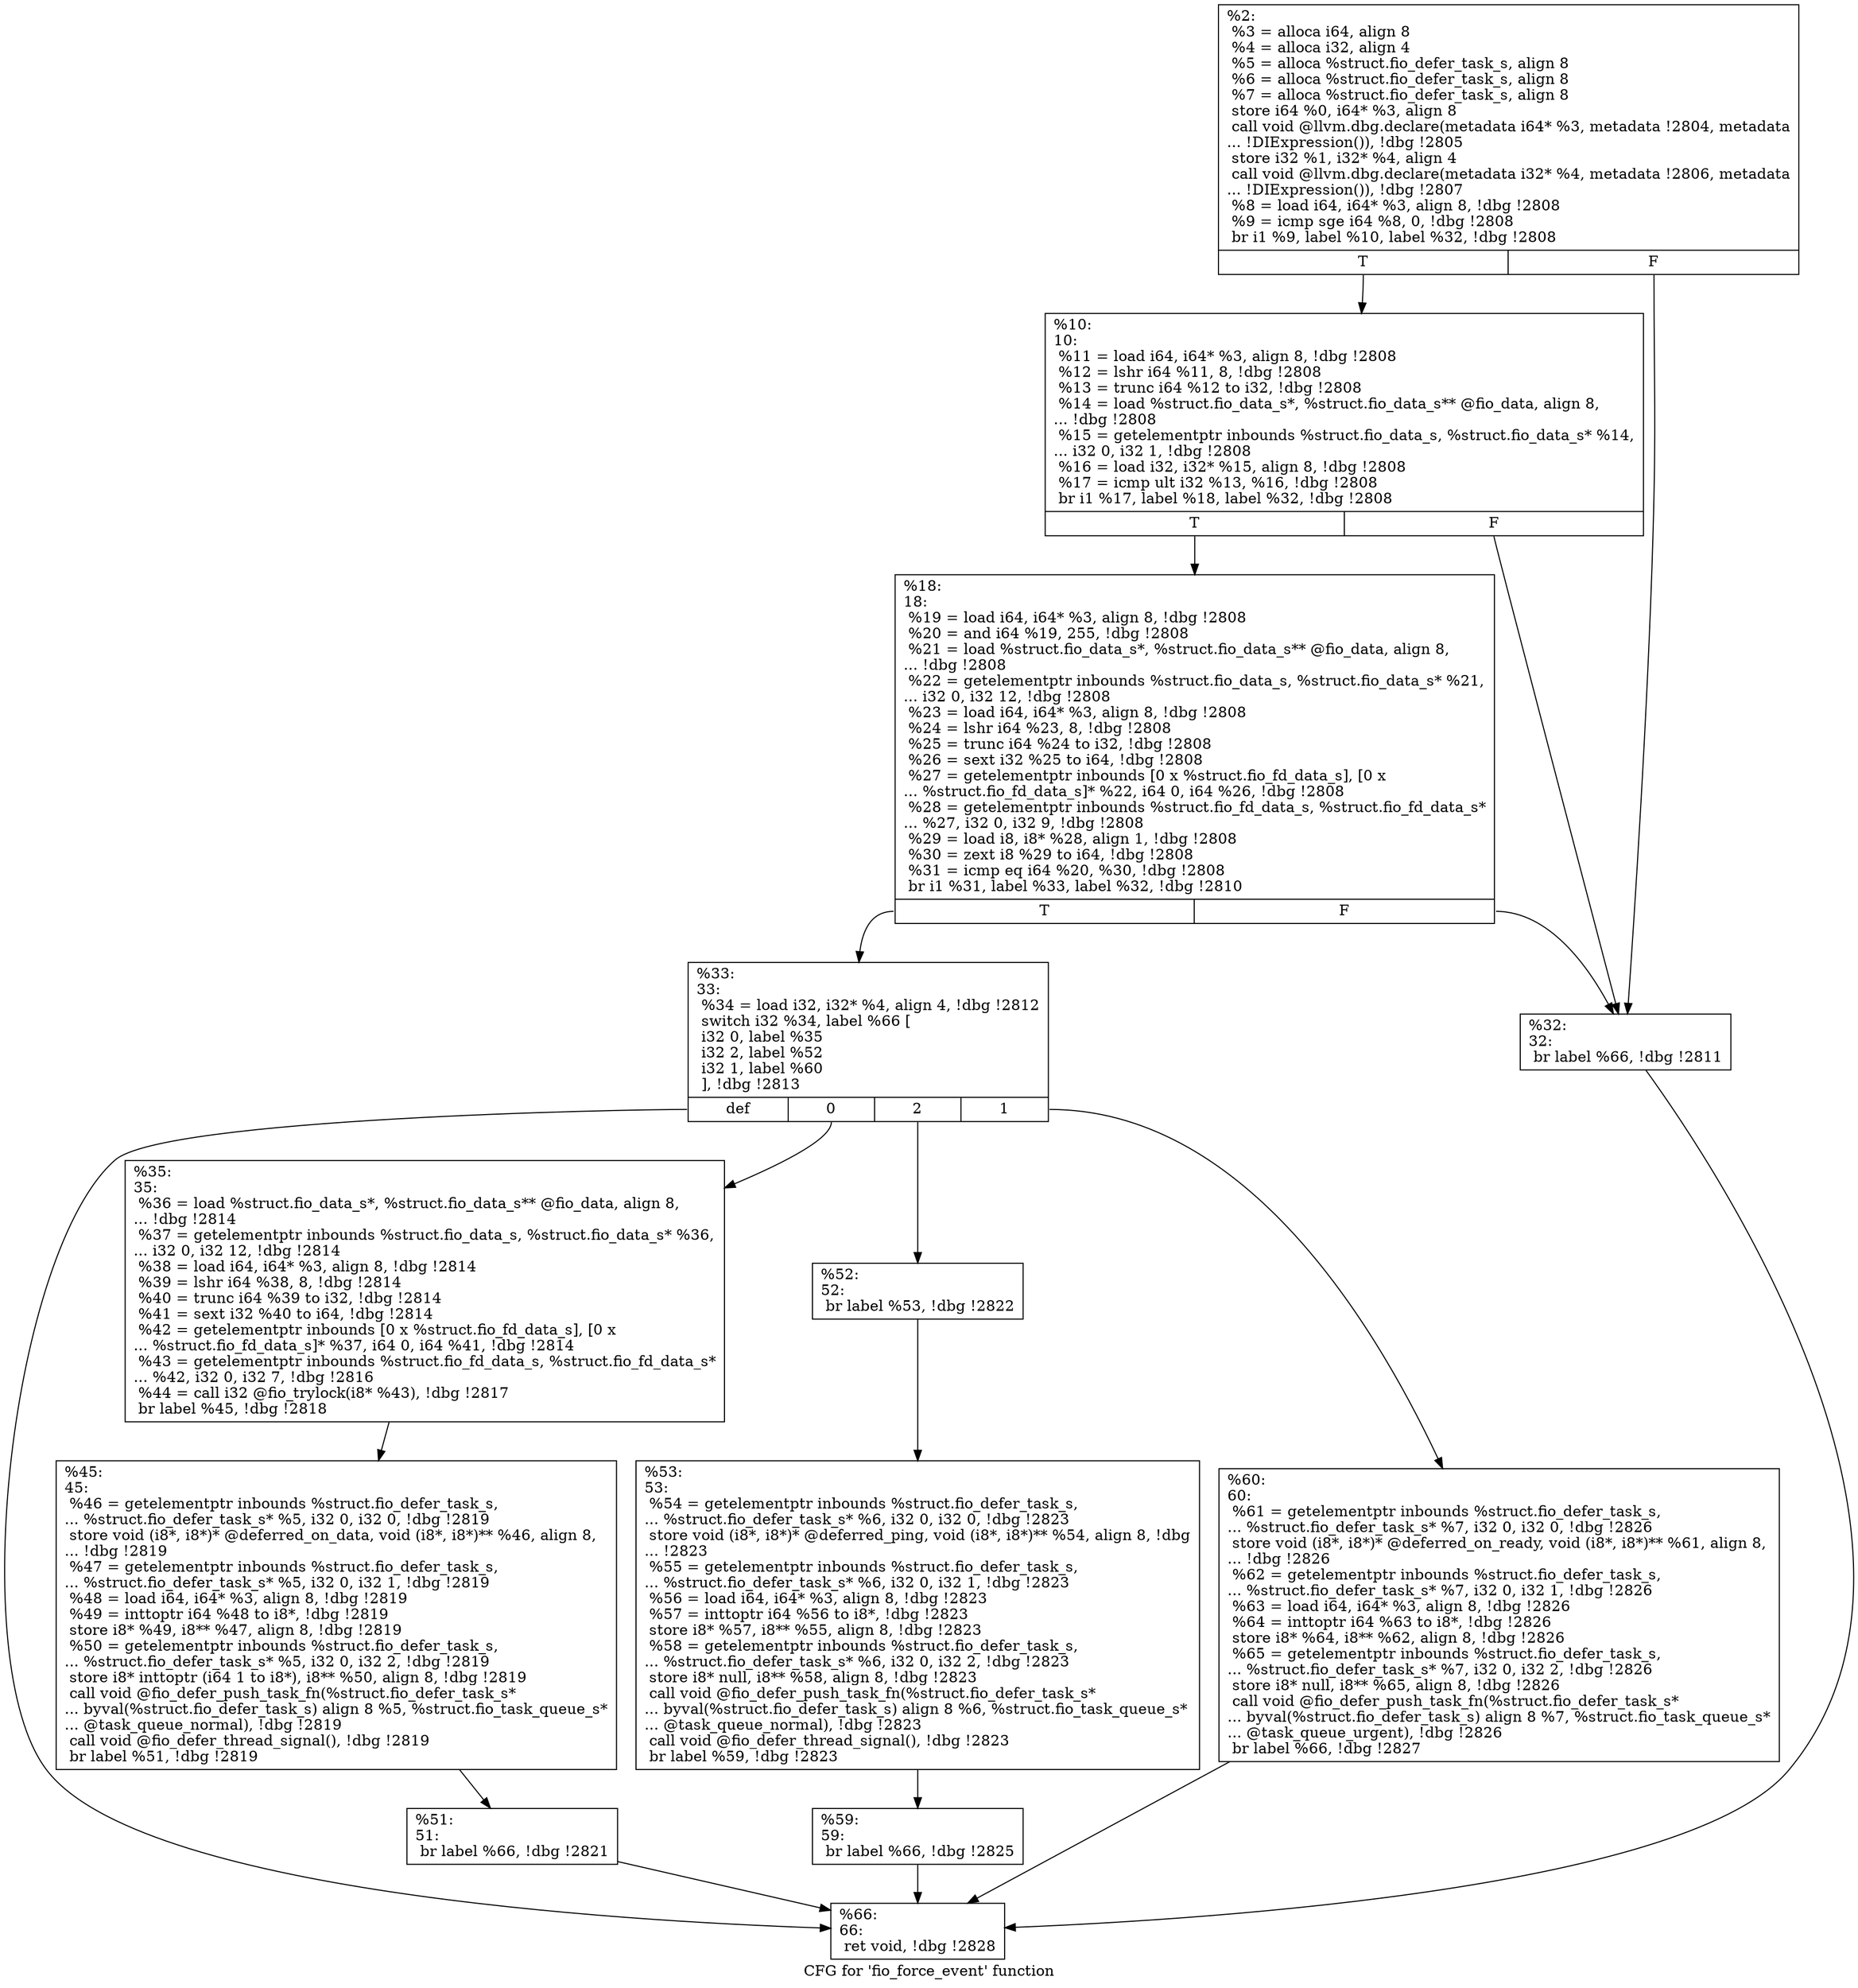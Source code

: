 digraph "CFG for 'fio_force_event' function" {
	label="CFG for 'fio_force_event' function";

	Node0x55685170e9a0 [shape=record,label="{%2:\l  %3 = alloca i64, align 8\l  %4 = alloca i32, align 4\l  %5 = alloca %struct.fio_defer_task_s, align 8\l  %6 = alloca %struct.fio_defer_task_s, align 8\l  %7 = alloca %struct.fio_defer_task_s, align 8\l  store i64 %0, i64* %3, align 8\l  call void @llvm.dbg.declare(metadata i64* %3, metadata !2804, metadata\l... !DIExpression()), !dbg !2805\l  store i32 %1, i32* %4, align 4\l  call void @llvm.dbg.declare(metadata i32* %4, metadata !2806, metadata\l... !DIExpression()), !dbg !2807\l  %8 = load i64, i64* %3, align 8, !dbg !2808\l  %9 = icmp sge i64 %8, 0, !dbg !2808\l  br i1 %9, label %10, label %32, !dbg !2808\l|{<s0>T|<s1>F}}"];
	Node0x55685170e9a0:s0 -> Node0x55685170fd30;
	Node0x55685170e9a0:s1 -> Node0x55685170fdd0;
	Node0x55685170fd30 [shape=record,label="{%10:\l10:                                               \l  %11 = load i64, i64* %3, align 8, !dbg !2808\l  %12 = lshr i64 %11, 8, !dbg !2808\l  %13 = trunc i64 %12 to i32, !dbg !2808\l  %14 = load %struct.fio_data_s*, %struct.fio_data_s** @fio_data, align 8,\l... !dbg !2808\l  %15 = getelementptr inbounds %struct.fio_data_s, %struct.fio_data_s* %14,\l... i32 0, i32 1, !dbg !2808\l  %16 = load i32, i32* %15, align 8, !dbg !2808\l  %17 = icmp ult i32 %13, %16, !dbg !2808\l  br i1 %17, label %18, label %32, !dbg !2808\l|{<s0>T|<s1>F}}"];
	Node0x55685170fd30:s0 -> Node0x55685170fd80;
	Node0x55685170fd30:s1 -> Node0x55685170fdd0;
	Node0x55685170fd80 [shape=record,label="{%18:\l18:                                               \l  %19 = load i64, i64* %3, align 8, !dbg !2808\l  %20 = and i64 %19, 255, !dbg !2808\l  %21 = load %struct.fio_data_s*, %struct.fio_data_s** @fio_data, align 8,\l... !dbg !2808\l  %22 = getelementptr inbounds %struct.fio_data_s, %struct.fio_data_s* %21,\l... i32 0, i32 12, !dbg !2808\l  %23 = load i64, i64* %3, align 8, !dbg !2808\l  %24 = lshr i64 %23, 8, !dbg !2808\l  %25 = trunc i64 %24 to i32, !dbg !2808\l  %26 = sext i32 %25 to i64, !dbg !2808\l  %27 = getelementptr inbounds [0 x %struct.fio_fd_data_s], [0 x\l... %struct.fio_fd_data_s]* %22, i64 0, i64 %26, !dbg !2808\l  %28 = getelementptr inbounds %struct.fio_fd_data_s, %struct.fio_fd_data_s*\l... %27, i32 0, i32 9, !dbg !2808\l  %29 = load i8, i8* %28, align 1, !dbg !2808\l  %30 = zext i8 %29 to i64, !dbg !2808\l  %31 = icmp eq i64 %20, %30, !dbg !2808\l  br i1 %31, label %33, label %32, !dbg !2810\l|{<s0>T|<s1>F}}"];
	Node0x55685170fd80:s0 -> Node0x55685170fe20;
	Node0x55685170fd80:s1 -> Node0x55685170fdd0;
	Node0x55685170fdd0 [shape=record,label="{%32:\l32:                                               \l  br label %66, !dbg !2811\l}"];
	Node0x55685170fdd0 -> Node0x5568517100a0;
	Node0x55685170fe20 [shape=record,label="{%33:\l33:                                               \l  %34 = load i32, i32* %4, align 4, !dbg !2812\l  switch i32 %34, label %66 [\l    i32 0, label %35\l    i32 2, label %52\l    i32 1, label %60\l  ], !dbg !2813\l|{<s0>def|<s1>0|<s2>2|<s3>1}}"];
	Node0x55685170fe20:s0 -> Node0x5568517100a0;
	Node0x55685170fe20:s1 -> Node0x55685170fe70;
	Node0x55685170fe20:s2 -> Node0x55685170ff60;
	Node0x55685170fe20:s3 -> Node0x556851710050;
	Node0x55685170fe70 [shape=record,label="{%35:\l35:                                               \l  %36 = load %struct.fio_data_s*, %struct.fio_data_s** @fio_data, align 8,\l... !dbg !2814\l  %37 = getelementptr inbounds %struct.fio_data_s, %struct.fio_data_s* %36,\l... i32 0, i32 12, !dbg !2814\l  %38 = load i64, i64* %3, align 8, !dbg !2814\l  %39 = lshr i64 %38, 8, !dbg !2814\l  %40 = trunc i64 %39 to i32, !dbg !2814\l  %41 = sext i32 %40 to i64, !dbg !2814\l  %42 = getelementptr inbounds [0 x %struct.fio_fd_data_s], [0 x\l... %struct.fio_fd_data_s]* %37, i64 0, i64 %41, !dbg !2814\l  %43 = getelementptr inbounds %struct.fio_fd_data_s, %struct.fio_fd_data_s*\l... %42, i32 0, i32 7, !dbg !2816\l  %44 = call i32 @fio_trylock(i8* %43), !dbg !2817\l  br label %45, !dbg !2818\l}"];
	Node0x55685170fe70 -> Node0x55685170fec0;
	Node0x55685170fec0 [shape=record,label="{%45:\l45:                                               \l  %46 = getelementptr inbounds %struct.fio_defer_task_s,\l... %struct.fio_defer_task_s* %5, i32 0, i32 0, !dbg !2819\l  store void (i8*, i8*)* @deferred_on_data, void (i8*, i8*)** %46, align 8,\l... !dbg !2819\l  %47 = getelementptr inbounds %struct.fio_defer_task_s,\l... %struct.fio_defer_task_s* %5, i32 0, i32 1, !dbg !2819\l  %48 = load i64, i64* %3, align 8, !dbg !2819\l  %49 = inttoptr i64 %48 to i8*, !dbg !2819\l  store i8* %49, i8** %47, align 8, !dbg !2819\l  %50 = getelementptr inbounds %struct.fio_defer_task_s,\l... %struct.fio_defer_task_s* %5, i32 0, i32 2, !dbg !2819\l  store i8* inttoptr (i64 1 to i8*), i8** %50, align 8, !dbg !2819\l  call void @fio_defer_push_task_fn(%struct.fio_defer_task_s*\l... byval(%struct.fio_defer_task_s) align 8 %5, %struct.fio_task_queue_s*\l... @task_queue_normal), !dbg !2819\l  call void @fio_defer_thread_signal(), !dbg !2819\l  br label %51, !dbg !2819\l}"];
	Node0x55685170fec0 -> Node0x55685170ff10;
	Node0x55685170ff10 [shape=record,label="{%51:\l51:                                               \l  br label %66, !dbg !2821\l}"];
	Node0x55685170ff10 -> Node0x5568517100a0;
	Node0x55685170ff60 [shape=record,label="{%52:\l52:                                               \l  br label %53, !dbg !2822\l}"];
	Node0x55685170ff60 -> Node0x55685170ffb0;
	Node0x55685170ffb0 [shape=record,label="{%53:\l53:                                               \l  %54 = getelementptr inbounds %struct.fio_defer_task_s,\l... %struct.fio_defer_task_s* %6, i32 0, i32 0, !dbg !2823\l  store void (i8*, i8*)* @deferred_ping, void (i8*, i8*)** %54, align 8, !dbg\l... !2823\l  %55 = getelementptr inbounds %struct.fio_defer_task_s,\l... %struct.fio_defer_task_s* %6, i32 0, i32 1, !dbg !2823\l  %56 = load i64, i64* %3, align 8, !dbg !2823\l  %57 = inttoptr i64 %56 to i8*, !dbg !2823\l  store i8* %57, i8** %55, align 8, !dbg !2823\l  %58 = getelementptr inbounds %struct.fio_defer_task_s,\l... %struct.fio_defer_task_s* %6, i32 0, i32 2, !dbg !2823\l  store i8* null, i8** %58, align 8, !dbg !2823\l  call void @fio_defer_push_task_fn(%struct.fio_defer_task_s*\l... byval(%struct.fio_defer_task_s) align 8 %6, %struct.fio_task_queue_s*\l... @task_queue_normal), !dbg !2823\l  call void @fio_defer_thread_signal(), !dbg !2823\l  br label %59, !dbg !2823\l}"];
	Node0x55685170ffb0 -> Node0x556851710000;
	Node0x556851710000 [shape=record,label="{%59:\l59:                                               \l  br label %66, !dbg !2825\l}"];
	Node0x556851710000 -> Node0x5568517100a0;
	Node0x556851710050 [shape=record,label="{%60:\l60:                                               \l  %61 = getelementptr inbounds %struct.fio_defer_task_s,\l... %struct.fio_defer_task_s* %7, i32 0, i32 0, !dbg !2826\l  store void (i8*, i8*)* @deferred_on_ready, void (i8*, i8*)** %61, align 8,\l... !dbg !2826\l  %62 = getelementptr inbounds %struct.fio_defer_task_s,\l... %struct.fio_defer_task_s* %7, i32 0, i32 1, !dbg !2826\l  %63 = load i64, i64* %3, align 8, !dbg !2826\l  %64 = inttoptr i64 %63 to i8*, !dbg !2826\l  store i8* %64, i8** %62, align 8, !dbg !2826\l  %65 = getelementptr inbounds %struct.fio_defer_task_s,\l... %struct.fio_defer_task_s* %7, i32 0, i32 2, !dbg !2826\l  store i8* null, i8** %65, align 8, !dbg !2826\l  call void @fio_defer_push_task_fn(%struct.fio_defer_task_s*\l... byval(%struct.fio_defer_task_s) align 8 %7, %struct.fio_task_queue_s*\l... @task_queue_urgent), !dbg !2826\l  br label %66, !dbg !2827\l}"];
	Node0x556851710050 -> Node0x5568517100a0;
	Node0x5568517100a0 [shape=record,label="{%66:\l66:                                               \l  ret void, !dbg !2828\l}"];
}
